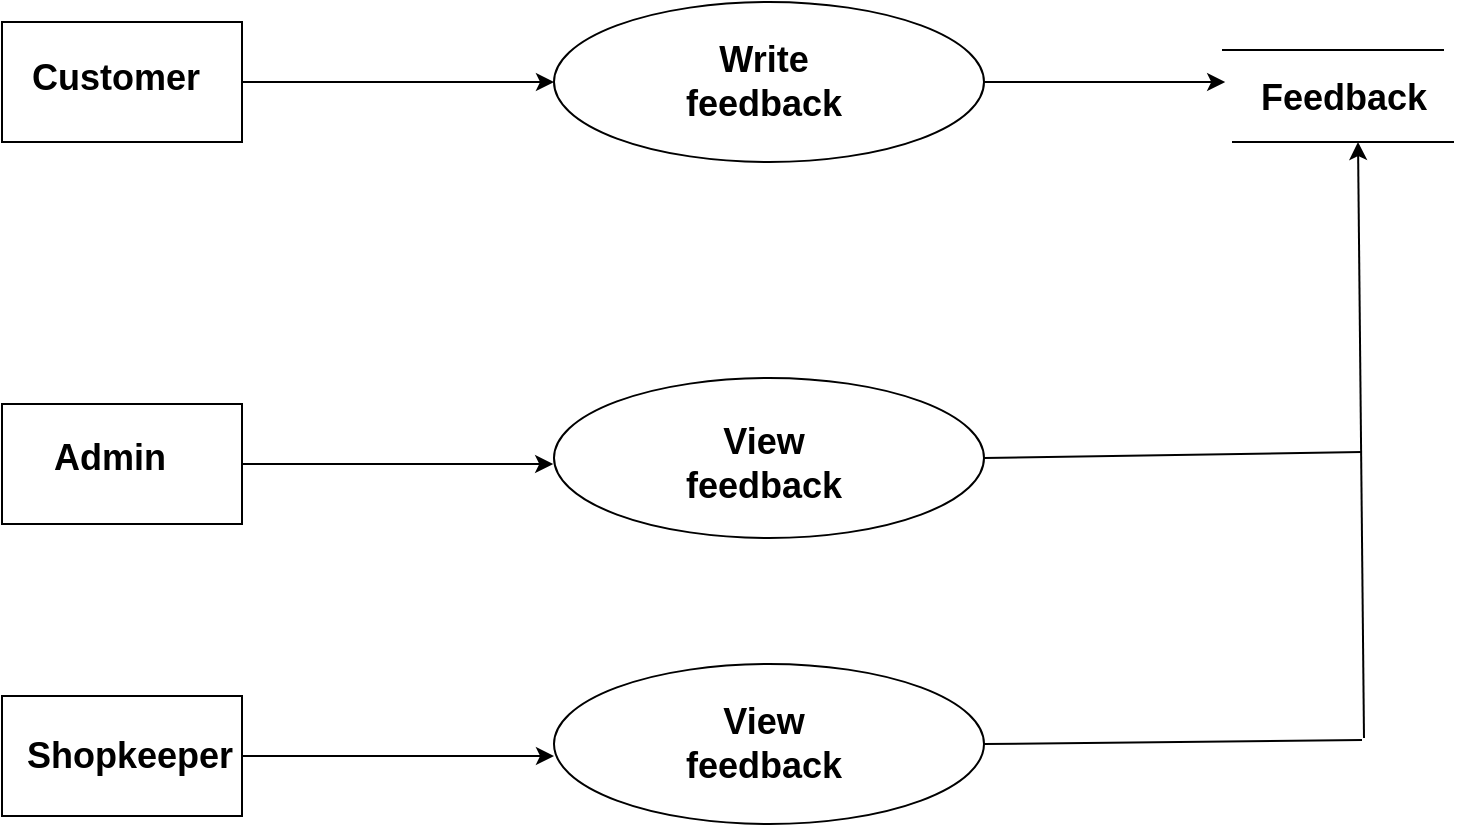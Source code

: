 <mxfile version="20.2.4" type="device"><diagram id="OuN9ZaSsmunOm6RNjwdk" name="Page-1"><mxGraphModel dx="1038" dy="579" grid="0" gridSize="10" guides="1" tooltips="1" connect="1" arrows="1" fold="1" page="1" pageScale="1" pageWidth="850" pageHeight="1100" math="0" shadow="0"><root><mxCell id="0"/><mxCell id="1" parent="0"/><mxCell id="VNuNsLODBrSGu9QXIy0B-10" style="edgeStyle=orthogonalEdgeStyle;rounded=0;orthogonalLoop=1;jettySize=auto;html=1;exitX=1;exitY=0.5;exitDx=0;exitDy=0;entryX=0;entryY=0.5;entryDx=0;entryDy=0;" parent="1" source="VNuNsLODBrSGu9QXIy0B-1" target="VNuNsLODBrSGu9QXIy0B-2" edge="1"><mxGeometry relative="1" as="geometry"/></mxCell><mxCell id="VNuNsLODBrSGu9QXIy0B-1" value="" style="rounded=0;whiteSpace=wrap;html=1;" parent="1" vertex="1"><mxGeometry x="52" y="97" width="120" height="60" as="geometry"/></mxCell><mxCell id="VNuNsLODBrSGu9QXIy0B-11" style="edgeStyle=orthogonalEdgeStyle;rounded=0;orthogonalLoop=1;jettySize=auto;html=1;exitX=1;exitY=0.5;exitDx=0;exitDy=0;" parent="1" source="VNuNsLODBrSGu9QXIy0B-2" edge="1"><mxGeometry relative="1" as="geometry"><mxPoint x="663.6" y="127" as="targetPoint"/></mxGeometry></mxCell><mxCell id="VNuNsLODBrSGu9QXIy0B-2" value="" style="ellipse;whiteSpace=wrap;html=1;" parent="1" vertex="1"><mxGeometry x="328" y="87" width="215" height="80" as="geometry"/></mxCell><mxCell id="VNuNsLODBrSGu9QXIy0B-3" value="" style="endArrow=none;html=1;rounded=0;" parent="1" edge="1"><mxGeometry width="50" height="50" relative="1" as="geometry"><mxPoint x="773" y="111" as="sourcePoint"/><mxPoint x="662" y="111" as="targetPoint"/></mxGeometry></mxCell><mxCell id="VNuNsLODBrSGu9QXIy0B-4" value="" style="endArrow=none;html=1;rounded=0;" parent="1" edge="1"><mxGeometry width="50" height="50" relative="1" as="geometry"><mxPoint x="778" y="157" as="sourcePoint"/><mxPoint x="667" y="157" as="targetPoint"/></mxGeometry></mxCell><mxCell id="SdDTZAI1UHNd763vphcU-13" style="edgeStyle=orthogonalEdgeStyle;rounded=0;orthogonalLoop=1;jettySize=auto;html=1;exitX=1;exitY=0.5;exitDx=0;exitDy=0;fontSize=18;" edge="1" parent="1" source="VNuNsLODBrSGu9QXIy0B-6"><mxGeometry relative="1" as="geometry"><mxPoint x="327.6" y="318" as="targetPoint"/></mxGeometry></mxCell><mxCell id="VNuNsLODBrSGu9QXIy0B-6" value="" style="rounded=0;whiteSpace=wrap;html=1;" parent="1" vertex="1"><mxGeometry x="52" y="288" width="120" height="60" as="geometry"/></mxCell><mxCell id="VNuNsLODBrSGu9QXIy0B-8" value="" style="ellipse;whiteSpace=wrap;html=1;" parent="1" vertex="1"><mxGeometry x="328" y="275" width="215" height="80" as="geometry"/></mxCell><mxCell id="VNuNsLODBrSGu9QXIy0B-12" value="&lt;font style=&quot;font-size: 18px;&quot;&gt;&lt;b&gt;Feedback&lt;/b&gt;&lt;/font&gt;" style="text;html=1;strokeColor=none;fillColor=none;align=center;verticalAlign=middle;whiteSpace=wrap;rounded=0;" parent="1" vertex="1"><mxGeometry x="693" y="120" width="60" height="30" as="geometry"/></mxCell><mxCell id="VNuNsLODBrSGu9QXIy0B-13" value="&lt;b&gt;Write feedback&lt;/b&gt;" style="text;html=1;strokeColor=none;fillColor=none;align=center;verticalAlign=middle;whiteSpace=wrap;rounded=0;fontSize=18;" parent="1" vertex="1"><mxGeometry x="403" y="112" width="60" height="30" as="geometry"/></mxCell><mxCell id="SdDTZAI1UHNd763vphcU-1" value="&lt;font style=&quot;font-size: 18px;&quot;&gt;&lt;b&gt;Customer&lt;/b&gt;&lt;/font&gt;" style="text;html=1;strokeColor=none;fillColor=none;align=center;verticalAlign=middle;whiteSpace=wrap;rounded=0;" vertex="1" parent="1"><mxGeometry x="79" y="110" width="60" height="30" as="geometry"/></mxCell><mxCell id="SdDTZAI1UHNd763vphcU-15" style="edgeStyle=orthogonalEdgeStyle;rounded=0;orthogonalLoop=1;jettySize=auto;html=1;exitX=1;exitY=0.5;exitDx=0;exitDy=0;fontSize=18;entryX=0;entryY=0.575;entryDx=0;entryDy=0;entryPerimeter=0;" edge="1" parent="1" source="SdDTZAI1UHNd763vphcU-2" target="SdDTZAI1UHNd763vphcU-4"><mxGeometry relative="1" as="geometry"><mxPoint x="320.4" y="464" as="targetPoint"/></mxGeometry></mxCell><mxCell id="SdDTZAI1UHNd763vphcU-2" value="" style="rounded=0;whiteSpace=wrap;html=1;fontSize=18;" vertex="1" parent="1"><mxGeometry x="52" y="434" width="120" height="60" as="geometry"/></mxCell><mxCell id="SdDTZAI1UHNd763vphcU-4" value="" style="ellipse;whiteSpace=wrap;html=1;" vertex="1" parent="1"><mxGeometry x="328" y="418" width="215" height="80" as="geometry"/></mxCell><mxCell id="SdDTZAI1UHNd763vphcU-5" value="Admin" style="text;html=1;strokeColor=none;fillColor=none;align=center;verticalAlign=middle;whiteSpace=wrap;rounded=0;fontSize=18;fontStyle=1" vertex="1" parent="1"><mxGeometry x="76" y="300" width="60" height="30" as="geometry"/></mxCell><mxCell id="SdDTZAI1UHNd763vphcU-6" value="Shopkeeper" style="text;html=1;strokeColor=none;fillColor=none;align=center;verticalAlign=middle;whiteSpace=wrap;rounded=0;fontSize=18;fontStyle=1" vertex="1" parent="1"><mxGeometry x="86" y="449" width="60" height="30" as="geometry"/></mxCell><mxCell id="SdDTZAI1UHNd763vphcU-7" value="View feedback" style="text;html=1;strokeColor=none;fillColor=none;align=center;verticalAlign=middle;whiteSpace=wrap;rounded=0;fontSize=18;fontStyle=1" vertex="1" parent="1"><mxGeometry x="403" y="303" width="60" height="30" as="geometry"/></mxCell><mxCell id="SdDTZAI1UHNd763vphcU-8" value="View feedback" style="text;html=1;strokeColor=none;fillColor=none;align=center;verticalAlign=middle;whiteSpace=wrap;rounded=0;fontSize=18;fontStyle=1" vertex="1" parent="1"><mxGeometry x="403" y="443" width="60" height="30" as="geometry"/></mxCell><mxCell id="SdDTZAI1UHNd763vphcU-10" value="" style="endArrow=none;html=1;rounded=0;fontSize=18;entryX=1;entryY=0.5;entryDx=0;entryDy=0;" edge="1" parent="1" target="VNuNsLODBrSGu9QXIy0B-8"><mxGeometry width="50" height="50" relative="1" as="geometry"><mxPoint x="732" y="312" as="sourcePoint"/><mxPoint x="450" y="248" as="targetPoint"/></mxGeometry></mxCell><mxCell id="SdDTZAI1UHNd763vphcU-11" value="" style="endArrow=none;html=1;rounded=0;fontSize=18;entryX=1;entryY=0.5;entryDx=0;entryDy=0;" edge="1" parent="1" target="SdDTZAI1UHNd763vphcU-4"><mxGeometry width="50" height="50" relative="1" as="geometry"><mxPoint x="732" y="456" as="sourcePoint"/><mxPoint x="450" y="248" as="targetPoint"/></mxGeometry></mxCell><mxCell id="SdDTZAI1UHNd763vphcU-12" value="" style="endArrow=classic;html=1;rounded=0;fontSize=18;" edge="1" parent="1"><mxGeometry width="50" height="50" relative="1" as="geometry"><mxPoint x="733" y="455" as="sourcePoint"/><mxPoint x="730" y="157" as="targetPoint"/></mxGeometry></mxCell></root></mxGraphModel></diagram></mxfile>